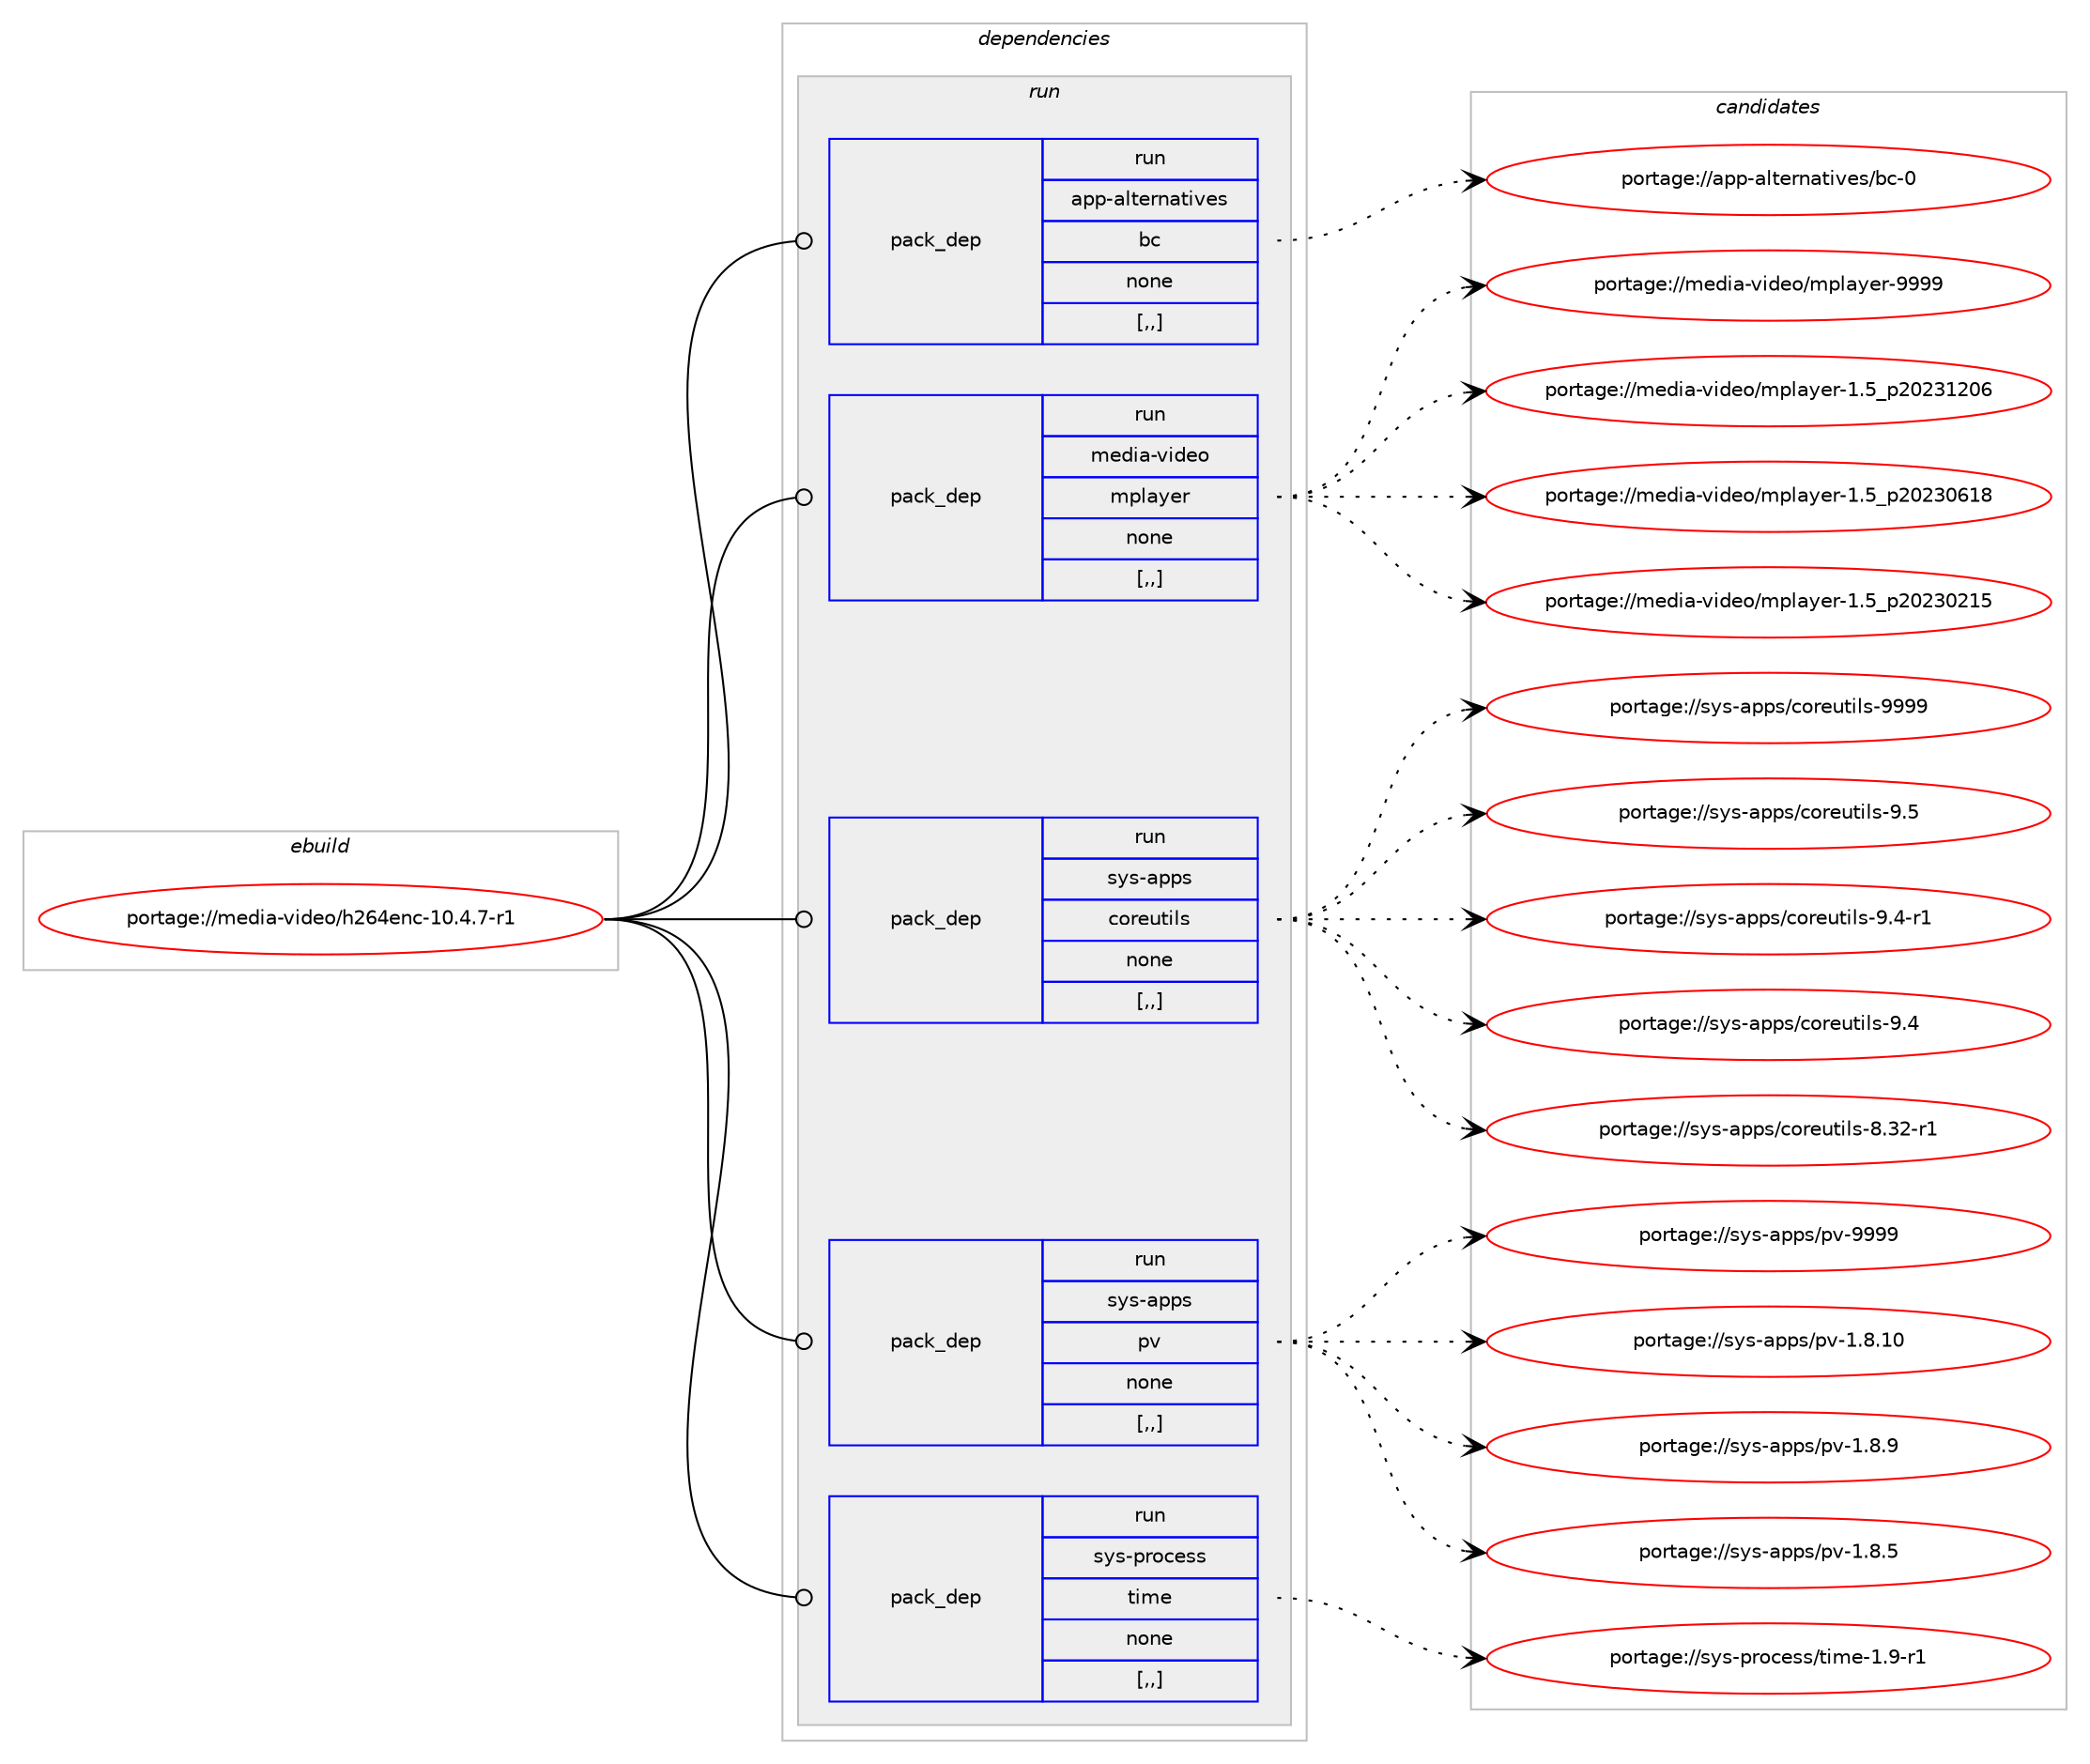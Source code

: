 digraph prolog {

# *************
# Graph options
# *************

newrank=true;
concentrate=true;
compound=true;
graph [rankdir=LR,fontname=Helvetica,fontsize=10,ranksep=1.5];#, ranksep=2.5, nodesep=0.2];
edge  [arrowhead=vee];
node  [fontname=Helvetica,fontsize=10];

# **********
# The ebuild
# **********

subgraph cluster_leftcol {
color=gray;
rank=same;
label=<<i>ebuild</i>>;
id [label="portage://media-video/h264enc-10.4.7-r1", color=red, width=4, href="../media-video/h264enc-10.4.7-r1.svg"];
}

# ****************
# The dependencies
# ****************

subgraph cluster_midcol {
color=gray;
label=<<i>dependencies</i>>;
subgraph cluster_compile {
fillcolor="#eeeeee";
style=filled;
label=<<i>compile</i>>;
}
subgraph cluster_compileandrun {
fillcolor="#eeeeee";
style=filled;
label=<<i>compile and run</i>>;
}
subgraph cluster_run {
fillcolor="#eeeeee";
style=filled;
label=<<i>run</i>>;
subgraph pack240624 {
dependency326898 [label=<<TABLE BORDER="0" CELLBORDER="1" CELLSPACING="0" CELLPADDING="4" WIDTH="220"><TR><TD ROWSPAN="6" CELLPADDING="30">pack_dep</TD></TR><TR><TD WIDTH="110">run</TD></TR><TR><TD>app-alternatives</TD></TR><TR><TD>bc</TD></TR><TR><TD>none</TD></TR><TR><TD>[,,]</TD></TR></TABLE>>, shape=none, color=blue];
}
id:e -> dependency326898:w [weight=20,style="solid",arrowhead="odot"];
subgraph pack240625 {
dependency326899 [label=<<TABLE BORDER="0" CELLBORDER="1" CELLSPACING="0" CELLPADDING="4" WIDTH="220"><TR><TD ROWSPAN="6" CELLPADDING="30">pack_dep</TD></TR><TR><TD WIDTH="110">run</TD></TR><TR><TD>media-video</TD></TR><TR><TD>mplayer</TD></TR><TR><TD>none</TD></TR><TR><TD>[,,]</TD></TR></TABLE>>, shape=none, color=blue];
}
id:e -> dependency326899:w [weight=20,style="solid",arrowhead="odot"];
subgraph pack240626 {
dependency326900 [label=<<TABLE BORDER="0" CELLBORDER="1" CELLSPACING="0" CELLPADDING="4" WIDTH="220"><TR><TD ROWSPAN="6" CELLPADDING="30">pack_dep</TD></TR><TR><TD WIDTH="110">run</TD></TR><TR><TD>sys-apps</TD></TR><TR><TD>coreutils</TD></TR><TR><TD>none</TD></TR><TR><TD>[,,]</TD></TR></TABLE>>, shape=none, color=blue];
}
id:e -> dependency326900:w [weight=20,style="solid",arrowhead="odot"];
subgraph pack240627 {
dependency326901 [label=<<TABLE BORDER="0" CELLBORDER="1" CELLSPACING="0" CELLPADDING="4" WIDTH="220"><TR><TD ROWSPAN="6" CELLPADDING="30">pack_dep</TD></TR><TR><TD WIDTH="110">run</TD></TR><TR><TD>sys-apps</TD></TR><TR><TD>pv</TD></TR><TR><TD>none</TD></TR><TR><TD>[,,]</TD></TR></TABLE>>, shape=none, color=blue];
}
id:e -> dependency326901:w [weight=20,style="solid",arrowhead="odot"];
subgraph pack240628 {
dependency326902 [label=<<TABLE BORDER="0" CELLBORDER="1" CELLSPACING="0" CELLPADDING="4" WIDTH="220"><TR><TD ROWSPAN="6" CELLPADDING="30">pack_dep</TD></TR><TR><TD WIDTH="110">run</TD></TR><TR><TD>sys-process</TD></TR><TR><TD>time</TD></TR><TR><TD>none</TD></TR><TR><TD>[,,]</TD></TR></TABLE>>, shape=none, color=blue];
}
id:e -> dependency326902:w [weight=20,style="solid",arrowhead="odot"];
}
}

# **************
# The candidates
# **************

subgraph cluster_choices {
rank=same;
color=gray;
label=<<i>candidates</i>>;

subgraph choice240624 {
color=black;
nodesep=1;
choice971121124597108116101114110971161051181011154798994548 [label="portage://app-alternatives/bc-0", color=red, width=4,href="../app-alternatives/bc-0.svg"];
dependency326898:e -> choice971121124597108116101114110971161051181011154798994548:w [style=dotted,weight="100"];
}
subgraph choice240625 {
color=black;
nodesep=1;
choice109101100105974511810510010111147109112108971211011144557575757 [label="portage://media-video/mplayer-9999", color=red, width=4,href="../media-video/mplayer-9999.svg"];
choice1091011001059745118105100101111471091121089712110111445494653951125048505149504854 [label="portage://media-video/mplayer-1.5_p20231206", color=red, width=4,href="../media-video/mplayer-1.5_p20231206.svg"];
choice1091011001059745118105100101111471091121089712110111445494653951125048505148544956 [label="portage://media-video/mplayer-1.5_p20230618", color=red, width=4,href="../media-video/mplayer-1.5_p20230618.svg"];
choice1091011001059745118105100101111471091121089712110111445494653951125048505148504953 [label="portage://media-video/mplayer-1.5_p20230215", color=red, width=4,href="../media-video/mplayer-1.5_p20230215.svg"];
dependency326899:e -> choice109101100105974511810510010111147109112108971211011144557575757:w [style=dotted,weight="100"];
dependency326899:e -> choice1091011001059745118105100101111471091121089712110111445494653951125048505149504854:w [style=dotted,weight="100"];
dependency326899:e -> choice1091011001059745118105100101111471091121089712110111445494653951125048505148544956:w [style=dotted,weight="100"];
dependency326899:e -> choice1091011001059745118105100101111471091121089712110111445494653951125048505148504953:w [style=dotted,weight="100"];
}
subgraph choice240626 {
color=black;
nodesep=1;
choice115121115459711211211547991111141011171161051081154557575757 [label="portage://sys-apps/coreutils-9999", color=red, width=4,href="../sys-apps/coreutils-9999.svg"];
choice1151211154597112112115479911111410111711610510811545574653 [label="portage://sys-apps/coreutils-9.5", color=red, width=4,href="../sys-apps/coreutils-9.5.svg"];
choice11512111545971121121154799111114101117116105108115455746524511449 [label="portage://sys-apps/coreutils-9.4-r1", color=red, width=4,href="../sys-apps/coreutils-9.4-r1.svg"];
choice1151211154597112112115479911111410111711610510811545574652 [label="portage://sys-apps/coreutils-9.4", color=red, width=4,href="../sys-apps/coreutils-9.4.svg"];
choice1151211154597112112115479911111410111711610510811545564651504511449 [label="portage://sys-apps/coreutils-8.32-r1", color=red, width=4,href="../sys-apps/coreutils-8.32-r1.svg"];
dependency326900:e -> choice115121115459711211211547991111141011171161051081154557575757:w [style=dotted,weight="100"];
dependency326900:e -> choice1151211154597112112115479911111410111711610510811545574653:w [style=dotted,weight="100"];
dependency326900:e -> choice11512111545971121121154799111114101117116105108115455746524511449:w [style=dotted,weight="100"];
dependency326900:e -> choice1151211154597112112115479911111410111711610510811545574652:w [style=dotted,weight="100"];
dependency326900:e -> choice1151211154597112112115479911111410111711610510811545564651504511449:w [style=dotted,weight="100"];
}
subgraph choice240627 {
color=black;
nodesep=1;
choice1151211154597112112115471121184557575757 [label="portage://sys-apps/pv-9999", color=red, width=4,href="../sys-apps/pv-9999.svg"];
choice11512111545971121121154711211845494656464948 [label="portage://sys-apps/pv-1.8.10", color=red, width=4,href="../sys-apps/pv-1.8.10.svg"];
choice115121115459711211211547112118454946564657 [label="portage://sys-apps/pv-1.8.9", color=red, width=4,href="../sys-apps/pv-1.8.9.svg"];
choice115121115459711211211547112118454946564653 [label="portage://sys-apps/pv-1.8.5", color=red, width=4,href="../sys-apps/pv-1.8.5.svg"];
dependency326901:e -> choice1151211154597112112115471121184557575757:w [style=dotted,weight="100"];
dependency326901:e -> choice11512111545971121121154711211845494656464948:w [style=dotted,weight="100"];
dependency326901:e -> choice115121115459711211211547112118454946564657:w [style=dotted,weight="100"];
dependency326901:e -> choice115121115459711211211547112118454946564653:w [style=dotted,weight="100"];
}
subgraph choice240628 {
color=black;
nodesep=1;
choice115121115451121141119910111511547116105109101454946574511449 [label="portage://sys-process/time-1.9-r1", color=red, width=4,href="../sys-process/time-1.9-r1.svg"];
dependency326902:e -> choice115121115451121141119910111511547116105109101454946574511449:w [style=dotted,weight="100"];
}
}

}
